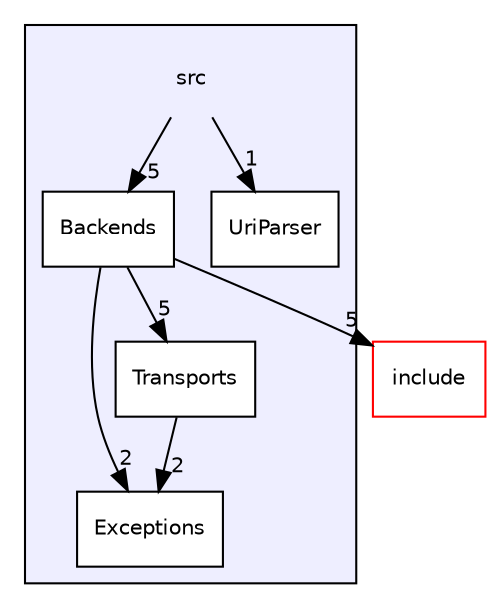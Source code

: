 digraph "/home/travis/build/AliceO2Group/Monitoring/src" {
  bgcolor=transparent;
  compound=true
  node [ fontsize="10", fontname="Helvetica"];
  edge [ labelfontsize="10", labelfontname="Helvetica"];
  subgraph clusterdir_c8e4ae565341e7bc08b628789fd961a6 {
    graph [ bgcolor="#eeeeff", pencolor="black", label="" URL="dir_c8e4ae565341e7bc08b628789fd961a6.html"];
    dir_c8e4ae565341e7bc08b628789fd961a6 [shape=plaintext label="src"];
    dir_b9578fd3fc128d7aa3dc0294c75475c2 [shape=box label="Backends" color="black" fillcolor="white" style="filled" URL="dir_b9578fd3fc128d7aa3dc0294c75475c2.html"];
    dir_a9501773cfe28af013afcd0c1ccec105 [shape=box label="Exceptions" color="black" fillcolor="white" style="filled" URL="dir_a9501773cfe28af013afcd0c1ccec105.html"];
    dir_2e4d877d919706825bdea3b34d8315ce [shape=box label="Transports" color="black" fillcolor="white" style="filled" URL="dir_2e4d877d919706825bdea3b34d8315ce.html"];
    dir_c8372d71e4a2a12cb86a90ed78302e41 [shape=box label="UriParser" color="black" fillcolor="white" style="filled" URL="dir_c8372d71e4a2a12cb86a90ed78302e41.html"];
  }
  dir_3ea03b5bad7df07991502014a866ac0e [shape=box label="include" color="red" URL="dir_3ea03b5bad7df07991502014a866ac0e.html"];
  dir_c8e4ae565341e7bc08b628789fd961a6->dir_c8372d71e4a2a12cb86a90ed78302e41 [headlabel="1", labeldistance=1.5 headhref="dir_000009_000013.html"];
  dir_c8e4ae565341e7bc08b628789fd961a6->dir_b9578fd3fc128d7aa3dc0294c75475c2 [headlabel="5", labeldistance=1.5 headhref="dir_000009_000010.html"];
  dir_2e4d877d919706825bdea3b34d8315ce->dir_a9501773cfe28af013afcd0c1ccec105 [headlabel="2", labeldistance=1.5 headhref="dir_000012_000011.html"];
  dir_b9578fd3fc128d7aa3dc0294c75475c2->dir_2e4d877d919706825bdea3b34d8315ce [headlabel="5", labeldistance=1.5 headhref="dir_000010_000012.html"];
  dir_b9578fd3fc128d7aa3dc0294c75475c2->dir_a9501773cfe28af013afcd0c1ccec105 [headlabel="2", labeldistance=1.5 headhref="dir_000010_000011.html"];
  dir_b9578fd3fc128d7aa3dc0294c75475c2->dir_3ea03b5bad7df07991502014a866ac0e [headlabel="5", labeldistance=1.5 headhref="dir_000010_000007.html"];
}
